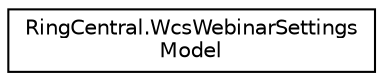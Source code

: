 digraph "Graphical Class Hierarchy"
{
 // LATEX_PDF_SIZE
  edge [fontname="Helvetica",fontsize="10",labelfontname="Helvetica",labelfontsize="10"];
  node [fontname="Helvetica",fontsize="10",shape=record];
  rankdir="LR";
  Node0 [label="RingCentral.WcsWebinarSettings\lModel",height=0.2,width=0.4,color="black", fillcolor="white", style="filled",URL="$classRingCentral_1_1WcsWebinarSettingsModel.html",tooltip="Various settings which define behavior of this Webinar's Sessions"];
}

